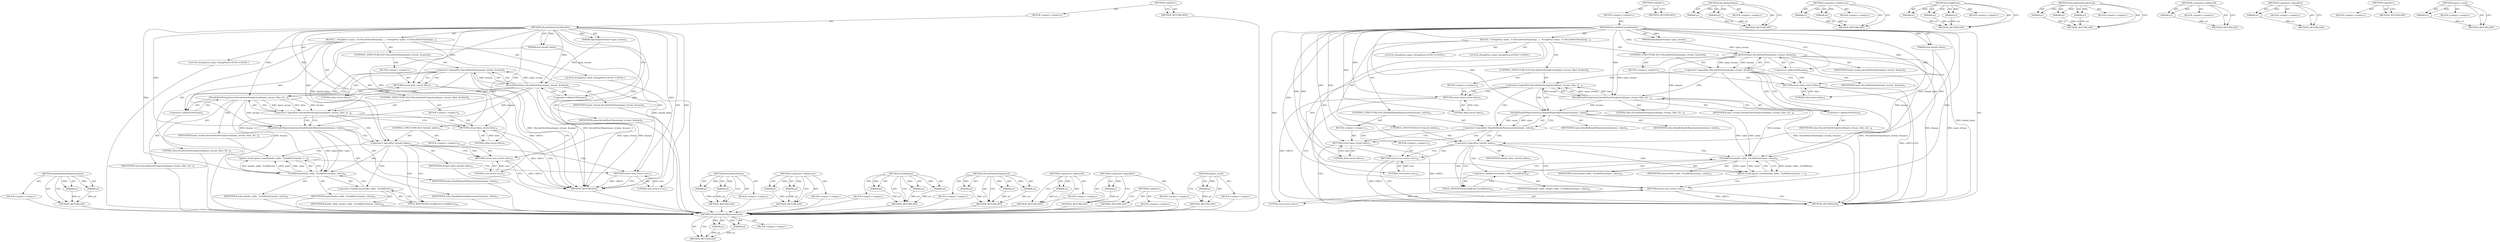 digraph "ignore_result" {
vulnerable_91 [label=<(METHOD,HandleHeaderRepresentation)>];
vulnerable_92 [label=<(PARAM,p1)>];
vulnerable_93 [label=<(PARAM,p2)>];
vulnerable_94 [label=<(BLOCK,&lt;empty&gt;,&lt;empty&gt;)>];
vulnerable_95 [label=<(METHOD_RETURN,ANY)>];
vulnerable_6 [label=<(METHOD,&lt;global&gt;)<SUB>1</SUB>>];
vulnerable_7 [label=<(BLOCK,&lt;empty&gt;,&lt;empty&gt;)<SUB>1</SUB>>];
vulnerable_8 [label=<(METHOD,DecodeNextLiteralHeader)<SUB>1</SUB>>];
vulnerable_9 [label=<(PARAM,HpackInputStream* input_stream)<SUB>1</SUB>>];
vulnerable_10 [label=<(PARAM,bool should_index)<SUB>2</SUB>>];
vulnerable_11 [label=<(BLOCK,{
  StringPiece name;
  if (!DecodeNextName(inp...,{
  StringPiece name;
  if (!DecodeNextName(inp...)<SUB>2</SUB>>];
vulnerable_12 [label="<(LOCAL,StringPiece name: StringPiece)<SUB>3</SUB>>"];
vulnerable_13 [label=<(CONTROL_STRUCTURE,IF,if (!DecodeNextName(input_stream, &amp;name)))<SUB>4</SUB>>];
vulnerable_14 [label=<(&lt;operator&gt;.logicalNot,!DecodeNextName(input_stream, &amp;name))<SUB>4</SUB>>];
vulnerable_15 [label=<(DecodeNextName,DecodeNextName(input_stream, &amp;name))<SUB>4</SUB>>];
vulnerable_16 [label=<(IDENTIFIER,input_stream,DecodeNextName(input_stream, &amp;name))<SUB>4</SUB>>];
vulnerable_17 [label=<(&lt;operator&gt;.addressOf,&amp;name)<SUB>4</SUB>>];
vulnerable_18 [label=<(IDENTIFIER,name,DecodeNextName(input_stream, &amp;name))<SUB>4</SUB>>];
vulnerable_19 [label=<(BLOCK,&lt;empty&gt;,&lt;empty&gt;)<SUB>5</SUB>>];
vulnerable_20 [label=<(RETURN,return false;,return false;)<SUB>5</SUB>>];
vulnerable_21 [label=<(LITERAL,false,return false;)<SUB>5</SUB>>];
vulnerable_22 [label="<(LOCAL,StringPiece value: StringPiece)<SUB>7</SUB>>"];
vulnerable_23 [label=<(CONTROL_STRUCTURE,IF,if (!DecodeNextStringLiteral(input_stream, false, &amp;value)))<SUB>8</SUB>>];
vulnerable_24 [label=<(&lt;operator&gt;.logicalNot,!DecodeNextStringLiteral(input_stream, false, &amp;...)<SUB>8</SUB>>];
vulnerable_25 [label=<(DecodeNextStringLiteral,DecodeNextStringLiteral(input_stream, false, &amp;v...)<SUB>8</SUB>>];
vulnerable_26 [label=<(IDENTIFIER,input_stream,DecodeNextStringLiteral(input_stream, false, &amp;v...)<SUB>8</SUB>>];
vulnerable_27 [label=<(LITERAL,false,DecodeNextStringLiteral(input_stream, false, &amp;v...)<SUB>8</SUB>>];
vulnerable_28 [label=<(&lt;operator&gt;.addressOf,&amp;value)<SUB>8</SUB>>];
vulnerable_29 [label=<(IDENTIFIER,value,DecodeNextStringLiteral(input_stream, false, &amp;v...)<SUB>8</SUB>>];
vulnerable_30 [label=<(BLOCK,&lt;empty&gt;,&lt;empty&gt;)<SUB>9</SUB>>];
vulnerable_31 [label=<(RETURN,return false;,return false;)<SUB>9</SUB>>];
vulnerable_32 [label=<(LITERAL,false,return false;)<SUB>9</SUB>>];
vulnerable_33 [label=<(HandleHeaderRepresentation,HandleHeaderRepresentation(name, value))<SUB>11</SUB>>];
vulnerable_34 [label=<(IDENTIFIER,name,HandleHeaderRepresentation(name, value))<SUB>11</SUB>>];
vulnerable_35 [label=<(IDENTIFIER,value,HandleHeaderRepresentation(name, value))<SUB>11</SUB>>];
vulnerable_36 [label=<(CONTROL_STRUCTURE,IF,if (!should_index))<SUB>13</SUB>>];
vulnerable_37 [label=<(&lt;operator&gt;.logicalNot,!should_index)<SUB>13</SUB>>];
vulnerable_38 [label=<(IDENTIFIER,should_index,!should_index)<SUB>13</SUB>>];
vulnerable_39 [label=<(BLOCK,&lt;empty&gt;,&lt;empty&gt;)<SUB>14</SUB>>];
vulnerable_40 [label=<(RETURN,return true;,return true;)<SUB>14</SUB>>];
vulnerable_41 [label=<(LITERAL,true,return true;)<SUB>14</SUB>>];
vulnerable_42 [label=<(ignore_result,ignore_result(header_table_.TryAddEntry(name, v...)<SUB>16</SUB>>];
vulnerable_43 [label=<(TryAddEntry,header_table_.TryAddEntry(name, value))<SUB>16</SUB>>];
vulnerable_44 [label=<(&lt;operator&gt;.fieldAccess,header_table_.TryAddEntry)<SUB>16</SUB>>];
vulnerable_45 [label=<(IDENTIFIER,header_table_,header_table_.TryAddEntry(name, value))<SUB>16</SUB>>];
vulnerable_46 [label=<(FIELD_IDENTIFIER,TryAddEntry,TryAddEntry)<SUB>16</SUB>>];
vulnerable_47 [label=<(IDENTIFIER,name,header_table_.TryAddEntry(name, value))<SUB>16</SUB>>];
vulnerable_48 [label=<(IDENTIFIER,value,header_table_.TryAddEntry(name, value))<SUB>16</SUB>>];
vulnerable_49 [label=<(RETURN,return true;,return true;)<SUB>17</SUB>>];
vulnerable_50 [label=<(LITERAL,true,return true;)<SUB>17</SUB>>];
vulnerable_51 [label=<(METHOD_RETURN,bool)<SUB>1</SUB>>];
vulnerable_53 [label=<(METHOD_RETURN,ANY)<SUB>1</SUB>>];
vulnerable_76 [label=<(METHOD,DecodeNextName)>];
vulnerable_77 [label=<(PARAM,p1)>];
vulnerable_78 [label=<(PARAM,p2)>];
vulnerable_79 [label=<(BLOCK,&lt;empty&gt;,&lt;empty&gt;)>];
vulnerable_80 [label=<(METHOD_RETURN,ANY)>];
vulnerable_106 [label=<(METHOD,&lt;operator&gt;.fieldAccess)>];
vulnerable_107 [label=<(PARAM,p1)>];
vulnerable_108 [label=<(PARAM,p2)>];
vulnerable_109 [label=<(BLOCK,&lt;empty&gt;,&lt;empty&gt;)>];
vulnerable_110 [label=<(METHOD_RETURN,ANY)>];
vulnerable_100 [label=<(METHOD,TryAddEntry)>];
vulnerable_101 [label=<(PARAM,p1)>];
vulnerable_102 [label=<(PARAM,p2)>];
vulnerable_103 [label=<(PARAM,p3)>];
vulnerable_104 [label=<(BLOCK,&lt;empty&gt;,&lt;empty&gt;)>];
vulnerable_105 [label=<(METHOD_RETURN,ANY)>];
vulnerable_85 [label=<(METHOD,DecodeNextStringLiteral)>];
vulnerable_86 [label=<(PARAM,p1)>];
vulnerable_87 [label=<(PARAM,p2)>];
vulnerable_88 [label=<(PARAM,p3)>];
vulnerable_89 [label=<(BLOCK,&lt;empty&gt;,&lt;empty&gt;)>];
vulnerable_90 [label=<(METHOD_RETURN,ANY)>];
vulnerable_81 [label=<(METHOD,&lt;operator&gt;.addressOf)>];
vulnerable_82 [label=<(PARAM,p1)>];
vulnerable_83 [label=<(BLOCK,&lt;empty&gt;,&lt;empty&gt;)>];
vulnerable_84 [label=<(METHOD_RETURN,ANY)>];
vulnerable_72 [label=<(METHOD,&lt;operator&gt;.logicalNot)>];
vulnerable_73 [label=<(PARAM,p1)>];
vulnerable_74 [label=<(BLOCK,&lt;empty&gt;,&lt;empty&gt;)>];
vulnerable_75 [label=<(METHOD_RETURN,ANY)>];
vulnerable_66 [label=<(METHOD,&lt;global&gt;)<SUB>1</SUB>>];
vulnerable_67 [label=<(BLOCK,&lt;empty&gt;,&lt;empty&gt;)>];
vulnerable_68 [label=<(METHOD_RETURN,ANY)>];
vulnerable_96 [label=<(METHOD,ignore_result)>];
vulnerable_97 [label=<(PARAM,p1)>];
vulnerable_98 [label=<(BLOCK,&lt;empty&gt;,&lt;empty&gt;)>];
vulnerable_99 [label=<(METHOD_RETURN,ANY)>];
fixed_96 [label=<(METHOD,HandleHeaderRepresentation)>];
fixed_97 [label=<(PARAM,p1)>];
fixed_98 [label=<(PARAM,p2)>];
fixed_99 [label=<(BLOCK,&lt;empty&gt;,&lt;empty&gt;)>];
fixed_100 [label=<(METHOD_RETURN,ANY)>];
fixed_6 [label=<(METHOD,&lt;global&gt;)<SUB>1</SUB>>];
fixed_7 [label=<(BLOCK,&lt;empty&gt;,&lt;empty&gt;)<SUB>1</SUB>>];
fixed_8 [label=<(METHOD,DecodeNextLiteralHeader)<SUB>1</SUB>>];
fixed_9 [label=<(PARAM,HpackInputStream* input_stream)<SUB>1</SUB>>];
fixed_10 [label=<(PARAM,bool should_index)<SUB>2</SUB>>];
fixed_11 [label=<(BLOCK,{
  StringPiece name;
  if (!DecodeNextName(inp...,{
  StringPiece name;
  if (!DecodeNextName(inp...)<SUB>2</SUB>>];
fixed_12 [label="<(LOCAL,StringPiece name: StringPiece)<SUB>3</SUB>>"];
fixed_13 [label=<(CONTROL_STRUCTURE,IF,if (!DecodeNextName(input_stream, &amp;name)))<SUB>4</SUB>>];
fixed_14 [label=<(&lt;operator&gt;.logicalNot,!DecodeNextName(input_stream, &amp;name))<SUB>4</SUB>>];
fixed_15 [label=<(DecodeNextName,DecodeNextName(input_stream, &amp;name))<SUB>4</SUB>>];
fixed_16 [label=<(IDENTIFIER,input_stream,DecodeNextName(input_stream, &amp;name))<SUB>4</SUB>>];
fixed_17 [label=<(&lt;operator&gt;.addressOf,&amp;name)<SUB>4</SUB>>];
fixed_18 [label=<(IDENTIFIER,name,DecodeNextName(input_stream, &amp;name))<SUB>4</SUB>>];
fixed_19 [label=<(BLOCK,&lt;empty&gt;,&lt;empty&gt;)<SUB>5</SUB>>];
fixed_20 [label=<(RETURN,return false;,return false;)<SUB>5</SUB>>];
fixed_21 [label=<(LITERAL,false,return false;)<SUB>5</SUB>>];
fixed_22 [label="<(LOCAL,StringPiece value: StringPiece)<SUB>7</SUB>>"];
fixed_23 [label=<(CONTROL_STRUCTURE,IF,if (!DecodeNextStringLiteral(input_stream, false, &amp;value)))<SUB>8</SUB>>];
fixed_24 [label=<(&lt;operator&gt;.logicalNot,!DecodeNextStringLiteral(input_stream, false, &amp;...)<SUB>8</SUB>>];
fixed_25 [label=<(DecodeNextStringLiteral,DecodeNextStringLiteral(input_stream, false, &amp;v...)<SUB>8</SUB>>];
fixed_26 [label=<(IDENTIFIER,input_stream,DecodeNextStringLiteral(input_stream, false, &amp;v...)<SUB>8</SUB>>];
fixed_27 [label=<(LITERAL,false,DecodeNextStringLiteral(input_stream, false, &amp;v...)<SUB>8</SUB>>];
fixed_28 [label=<(&lt;operator&gt;.addressOf,&amp;value)<SUB>8</SUB>>];
fixed_29 [label=<(IDENTIFIER,value,DecodeNextStringLiteral(input_stream, false, &amp;v...)<SUB>8</SUB>>];
fixed_30 [label=<(BLOCK,&lt;empty&gt;,&lt;empty&gt;)<SUB>9</SUB>>];
fixed_31 [label=<(RETURN,return false;,return false;)<SUB>9</SUB>>];
fixed_32 [label=<(LITERAL,false,return false;)<SUB>9</SUB>>];
fixed_33 [label=<(CONTROL_STRUCTURE,IF,if (!HandleHeaderRepresentation(name, value)))<SUB>11</SUB>>];
fixed_34 [label=<(&lt;operator&gt;.logicalNot,!HandleHeaderRepresentation(name, value))<SUB>11</SUB>>];
fixed_35 [label=<(HandleHeaderRepresentation,HandleHeaderRepresentation(name, value))<SUB>11</SUB>>];
fixed_36 [label=<(IDENTIFIER,name,HandleHeaderRepresentation(name, value))<SUB>11</SUB>>];
fixed_37 [label=<(IDENTIFIER,value,HandleHeaderRepresentation(name, value))<SUB>11</SUB>>];
fixed_38 [label=<(BLOCK,&lt;empty&gt;,&lt;empty&gt;)<SUB>11</SUB>>];
fixed_39 [label=<(RETURN,return false;,return false;)<SUB>11</SUB>>];
fixed_40 [label=<(LITERAL,false,return false;)<SUB>11</SUB>>];
fixed_41 [label=<(CONTROL_STRUCTURE,IF,if (!should_index))<SUB>13</SUB>>];
fixed_42 [label=<(&lt;operator&gt;.logicalNot,!should_index)<SUB>13</SUB>>];
fixed_43 [label=<(IDENTIFIER,should_index,!should_index)<SUB>13</SUB>>];
fixed_44 [label=<(BLOCK,&lt;empty&gt;,&lt;empty&gt;)<SUB>14</SUB>>];
fixed_45 [label=<(RETURN,return true;,return true;)<SUB>14</SUB>>];
fixed_46 [label=<(LITERAL,true,return true;)<SUB>14</SUB>>];
fixed_47 [label=<(ignore_result,ignore_result(header_table_.TryAddEntry(name, v...)<SUB>16</SUB>>];
fixed_48 [label=<(TryAddEntry,header_table_.TryAddEntry(name, value))<SUB>16</SUB>>];
fixed_49 [label=<(&lt;operator&gt;.fieldAccess,header_table_.TryAddEntry)<SUB>16</SUB>>];
fixed_50 [label=<(IDENTIFIER,header_table_,header_table_.TryAddEntry(name, value))<SUB>16</SUB>>];
fixed_51 [label=<(FIELD_IDENTIFIER,TryAddEntry,TryAddEntry)<SUB>16</SUB>>];
fixed_52 [label=<(IDENTIFIER,name,header_table_.TryAddEntry(name, value))<SUB>16</SUB>>];
fixed_53 [label=<(IDENTIFIER,value,header_table_.TryAddEntry(name, value))<SUB>16</SUB>>];
fixed_54 [label=<(RETURN,return true;,return true;)<SUB>17</SUB>>];
fixed_55 [label=<(LITERAL,true,return true;)<SUB>17</SUB>>];
fixed_56 [label=<(METHOD_RETURN,bool)<SUB>1</SUB>>];
fixed_58 [label=<(METHOD_RETURN,ANY)<SUB>1</SUB>>];
fixed_81 [label=<(METHOD,DecodeNextName)>];
fixed_82 [label=<(PARAM,p1)>];
fixed_83 [label=<(PARAM,p2)>];
fixed_84 [label=<(BLOCK,&lt;empty&gt;,&lt;empty&gt;)>];
fixed_85 [label=<(METHOD_RETURN,ANY)>];
fixed_111 [label=<(METHOD,&lt;operator&gt;.fieldAccess)>];
fixed_112 [label=<(PARAM,p1)>];
fixed_113 [label=<(PARAM,p2)>];
fixed_114 [label=<(BLOCK,&lt;empty&gt;,&lt;empty&gt;)>];
fixed_115 [label=<(METHOD_RETURN,ANY)>];
fixed_105 [label=<(METHOD,TryAddEntry)>];
fixed_106 [label=<(PARAM,p1)>];
fixed_107 [label=<(PARAM,p2)>];
fixed_108 [label=<(PARAM,p3)>];
fixed_109 [label=<(BLOCK,&lt;empty&gt;,&lt;empty&gt;)>];
fixed_110 [label=<(METHOD_RETURN,ANY)>];
fixed_90 [label=<(METHOD,DecodeNextStringLiteral)>];
fixed_91 [label=<(PARAM,p1)>];
fixed_92 [label=<(PARAM,p2)>];
fixed_93 [label=<(PARAM,p3)>];
fixed_94 [label=<(BLOCK,&lt;empty&gt;,&lt;empty&gt;)>];
fixed_95 [label=<(METHOD_RETURN,ANY)>];
fixed_86 [label=<(METHOD,&lt;operator&gt;.addressOf)>];
fixed_87 [label=<(PARAM,p1)>];
fixed_88 [label=<(BLOCK,&lt;empty&gt;,&lt;empty&gt;)>];
fixed_89 [label=<(METHOD_RETURN,ANY)>];
fixed_77 [label=<(METHOD,&lt;operator&gt;.logicalNot)>];
fixed_78 [label=<(PARAM,p1)>];
fixed_79 [label=<(BLOCK,&lt;empty&gt;,&lt;empty&gt;)>];
fixed_80 [label=<(METHOD_RETURN,ANY)>];
fixed_71 [label=<(METHOD,&lt;global&gt;)<SUB>1</SUB>>];
fixed_72 [label=<(BLOCK,&lt;empty&gt;,&lt;empty&gt;)>];
fixed_73 [label=<(METHOD_RETURN,ANY)>];
fixed_101 [label=<(METHOD,ignore_result)>];
fixed_102 [label=<(PARAM,p1)>];
fixed_103 [label=<(BLOCK,&lt;empty&gt;,&lt;empty&gt;)>];
fixed_104 [label=<(METHOD_RETURN,ANY)>];
vulnerable_91 -> vulnerable_92  [key=0, label="AST: "];
vulnerable_91 -> vulnerable_92  [key=1, label="DDG: "];
vulnerable_91 -> vulnerable_94  [key=0, label="AST: "];
vulnerable_91 -> vulnerable_93  [key=0, label="AST: "];
vulnerable_91 -> vulnerable_93  [key=1, label="DDG: "];
vulnerable_91 -> vulnerable_95  [key=0, label="AST: "];
vulnerable_91 -> vulnerable_95  [key=1, label="CFG: "];
vulnerable_92 -> vulnerable_95  [key=0, label="DDG: p1"];
vulnerable_93 -> vulnerable_95  [key=0, label="DDG: p2"];
vulnerable_94 -> fixed_96  [key=0];
vulnerable_95 -> fixed_96  [key=0];
vulnerable_6 -> vulnerable_7  [key=0, label="AST: "];
vulnerable_6 -> vulnerable_53  [key=0, label="AST: "];
vulnerable_6 -> vulnerable_53  [key=1, label="CFG: "];
vulnerable_7 -> vulnerable_8  [key=0, label="AST: "];
vulnerable_8 -> vulnerable_9  [key=0, label="AST: "];
vulnerable_8 -> vulnerable_9  [key=1, label="DDG: "];
vulnerable_8 -> vulnerable_10  [key=0, label="AST: "];
vulnerable_8 -> vulnerable_10  [key=1, label="DDG: "];
vulnerable_8 -> vulnerable_11  [key=0, label="AST: "];
vulnerable_8 -> vulnerable_51  [key=0, label="AST: "];
vulnerable_8 -> vulnerable_17  [key=0, label="CFG: "];
vulnerable_8 -> vulnerable_49  [key=0, label="DDG: "];
vulnerable_8 -> vulnerable_33  [key=0, label="DDG: "];
vulnerable_8 -> vulnerable_50  [key=0, label="DDG: "];
vulnerable_8 -> vulnerable_20  [key=0, label="DDG: "];
vulnerable_8 -> vulnerable_31  [key=0, label="DDG: "];
vulnerable_8 -> vulnerable_37  [key=0, label="DDG: "];
vulnerable_8 -> vulnerable_40  [key=0, label="DDG: "];
vulnerable_8 -> vulnerable_43  [key=0, label="DDG: "];
vulnerable_8 -> vulnerable_15  [key=0, label="DDG: "];
vulnerable_8 -> vulnerable_21  [key=0, label="DDG: "];
vulnerable_8 -> vulnerable_25  [key=0, label="DDG: "];
vulnerable_8 -> vulnerable_32  [key=0, label="DDG: "];
vulnerable_8 -> vulnerable_41  [key=0, label="DDG: "];
vulnerable_9 -> vulnerable_15  [key=0, label="DDG: input_stream"];
vulnerable_10 -> vulnerable_51  [key=0, label="DDG: should_index"];
vulnerable_10 -> vulnerable_37  [key=0, label="DDG: should_index"];
vulnerable_11 -> vulnerable_12  [key=0, label="AST: "];
vulnerable_11 -> vulnerable_13  [key=0, label="AST: "];
vulnerable_11 -> vulnerable_22  [key=0, label="AST: "];
vulnerable_11 -> vulnerable_23  [key=0, label="AST: "];
vulnerable_11 -> vulnerable_33  [key=0, label="AST: "];
vulnerable_11 -> vulnerable_36  [key=0, label="AST: "];
vulnerable_11 -> vulnerable_42  [key=0, label="AST: "];
vulnerable_11 -> vulnerable_49  [key=0, label="AST: "];
vulnerable_12 -> fixed_96  [key=0];
vulnerable_13 -> vulnerable_14  [key=0, label="AST: "];
vulnerable_13 -> vulnerable_19  [key=0, label="AST: "];
vulnerable_14 -> vulnerable_15  [key=0, label="AST: "];
vulnerable_14 -> vulnerable_20  [key=0, label="CFG: "];
vulnerable_14 -> vulnerable_20  [key=1, label="CDG: "];
vulnerable_14 -> vulnerable_28  [key=0, label="CFG: "];
vulnerable_14 -> vulnerable_28  [key=1, label="CDG: "];
vulnerable_14 -> vulnerable_51  [key=0, label="DDG: DecodeNextName(input_stream, &amp;name)"];
vulnerable_14 -> vulnerable_51  [key=1, label="DDG: !DecodeNextName(input_stream, &amp;name)"];
vulnerable_14 -> vulnerable_24  [key=0, label="CDG: "];
vulnerable_14 -> vulnerable_25  [key=0, label="CDG: "];
vulnerable_15 -> vulnerable_16  [key=0, label="AST: "];
vulnerable_15 -> vulnerable_17  [key=0, label="AST: "];
vulnerable_15 -> vulnerable_14  [key=0, label="CFG: "];
vulnerable_15 -> vulnerable_14  [key=1, label="DDG: input_stream"];
vulnerable_15 -> vulnerable_14  [key=2, label="DDG: &amp;name"];
vulnerable_15 -> vulnerable_51  [key=0, label="DDG: input_stream"];
vulnerable_15 -> vulnerable_51  [key=1, label="DDG: &amp;name"];
vulnerable_15 -> vulnerable_33  [key=0, label="DDG: &amp;name"];
vulnerable_15 -> vulnerable_43  [key=0, label="DDG: &amp;name"];
vulnerable_15 -> vulnerable_25  [key=0, label="DDG: input_stream"];
vulnerable_16 -> fixed_96  [key=0];
vulnerable_17 -> vulnerable_18  [key=0, label="AST: "];
vulnerable_17 -> vulnerable_15  [key=0, label="CFG: "];
vulnerable_18 -> fixed_96  [key=0];
vulnerable_19 -> vulnerable_20  [key=0, label="AST: "];
vulnerable_20 -> vulnerable_21  [key=0, label="AST: "];
vulnerable_20 -> vulnerable_51  [key=0, label="CFG: "];
vulnerable_20 -> vulnerable_51  [key=1, label="DDG: &lt;RET&gt;"];
vulnerable_21 -> vulnerable_20  [key=0, label="DDG: false"];
vulnerable_22 -> fixed_96  [key=0];
vulnerable_23 -> vulnerable_24  [key=0, label="AST: "];
vulnerable_23 -> vulnerable_30  [key=0, label="AST: "];
vulnerable_24 -> vulnerable_25  [key=0, label="AST: "];
vulnerable_24 -> vulnerable_31  [key=0, label="CFG: "];
vulnerable_24 -> vulnerable_31  [key=1, label="CDG: "];
vulnerable_24 -> vulnerable_33  [key=0, label="CFG: "];
vulnerable_24 -> vulnerable_33  [key=1, label="CDG: "];
vulnerable_24 -> vulnerable_37  [key=0, label="CDG: "];
vulnerable_25 -> vulnerable_26  [key=0, label="AST: "];
vulnerable_25 -> vulnerable_27  [key=0, label="AST: "];
vulnerable_25 -> vulnerable_28  [key=0, label="AST: "];
vulnerable_25 -> vulnerable_24  [key=0, label="CFG: "];
vulnerable_25 -> vulnerable_24  [key=1, label="DDG: input_stream"];
vulnerable_25 -> vulnerable_24  [key=2, label="DDG: false"];
vulnerable_25 -> vulnerable_24  [key=3, label="DDG: &amp;value"];
vulnerable_25 -> vulnerable_33  [key=0, label="DDG: &amp;value"];
vulnerable_25 -> vulnerable_43  [key=0, label="DDG: &amp;value"];
vulnerable_26 -> fixed_96  [key=0];
vulnerable_27 -> fixed_96  [key=0];
vulnerable_28 -> vulnerable_29  [key=0, label="AST: "];
vulnerable_28 -> vulnerable_25  [key=0, label="CFG: "];
vulnerable_29 -> fixed_96  [key=0];
vulnerable_30 -> vulnerable_31  [key=0, label="AST: "];
vulnerable_31 -> vulnerable_32  [key=0, label="AST: "];
vulnerable_31 -> vulnerable_51  [key=0, label="CFG: "];
vulnerable_31 -> vulnerable_51  [key=1, label="DDG: &lt;RET&gt;"];
vulnerable_32 -> vulnerable_31  [key=0, label="DDG: false"];
vulnerable_33 -> vulnerable_34  [key=0, label="AST: "];
vulnerable_33 -> vulnerable_35  [key=0, label="AST: "];
vulnerable_33 -> vulnerable_37  [key=0, label="CFG: "];
vulnerable_33 -> vulnerable_43  [key=0, label="DDG: name"];
vulnerable_33 -> vulnerable_43  [key=1, label="DDG: value"];
vulnerable_34 -> fixed_96  [key=0];
vulnerable_35 -> fixed_96  [key=0];
vulnerable_36 -> vulnerable_37  [key=0, label="AST: "];
vulnerable_36 -> vulnerable_39  [key=0, label="AST: "];
vulnerable_37 -> vulnerable_38  [key=0, label="AST: "];
vulnerable_37 -> vulnerable_40  [key=0, label="CFG: "];
vulnerable_37 -> vulnerable_40  [key=1, label="CDG: "];
vulnerable_37 -> vulnerable_46  [key=0, label="CFG: "];
vulnerable_37 -> vulnerable_46  [key=1, label="CDG: "];
vulnerable_37 -> vulnerable_49  [key=0, label="CDG: "];
vulnerable_37 -> vulnerable_42  [key=0, label="CDG: "];
vulnerable_37 -> vulnerable_44  [key=0, label="CDG: "];
vulnerable_37 -> vulnerable_43  [key=0, label="CDG: "];
vulnerable_38 -> fixed_96  [key=0];
vulnerable_39 -> vulnerable_40  [key=0, label="AST: "];
vulnerable_40 -> vulnerable_41  [key=0, label="AST: "];
vulnerable_40 -> vulnerable_51  [key=0, label="CFG: "];
vulnerable_40 -> vulnerable_51  [key=1, label="DDG: &lt;RET&gt;"];
vulnerable_41 -> vulnerable_40  [key=0, label="DDG: true"];
vulnerable_42 -> vulnerable_43  [key=0, label="AST: "];
vulnerable_42 -> vulnerable_49  [key=0, label="CFG: "];
vulnerable_43 -> vulnerable_44  [key=0, label="AST: "];
vulnerable_43 -> vulnerable_47  [key=0, label="AST: "];
vulnerable_43 -> vulnerable_48  [key=0, label="AST: "];
vulnerable_43 -> vulnerable_42  [key=0, label="CFG: "];
vulnerable_43 -> vulnerable_42  [key=1, label="DDG: header_table_.TryAddEntry"];
vulnerable_43 -> vulnerable_42  [key=2, label="DDG: name"];
vulnerable_43 -> vulnerable_42  [key=3, label="DDG: value"];
vulnerable_44 -> vulnerable_45  [key=0, label="AST: "];
vulnerable_44 -> vulnerable_46  [key=0, label="AST: "];
vulnerable_44 -> vulnerable_43  [key=0, label="CFG: "];
vulnerable_45 -> fixed_96  [key=0];
vulnerable_46 -> vulnerable_44  [key=0, label="CFG: "];
vulnerable_47 -> fixed_96  [key=0];
vulnerable_48 -> fixed_96  [key=0];
vulnerable_49 -> vulnerable_50  [key=0, label="AST: "];
vulnerable_49 -> vulnerable_51  [key=0, label="CFG: "];
vulnerable_49 -> vulnerable_51  [key=1, label="DDG: &lt;RET&gt;"];
vulnerable_50 -> vulnerable_49  [key=0, label="DDG: true"];
vulnerable_51 -> fixed_96  [key=0];
vulnerable_53 -> fixed_96  [key=0];
vulnerable_76 -> vulnerable_77  [key=0, label="AST: "];
vulnerable_76 -> vulnerable_77  [key=1, label="DDG: "];
vulnerable_76 -> vulnerable_79  [key=0, label="AST: "];
vulnerable_76 -> vulnerable_78  [key=0, label="AST: "];
vulnerable_76 -> vulnerable_78  [key=1, label="DDG: "];
vulnerable_76 -> vulnerable_80  [key=0, label="AST: "];
vulnerable_76 -> vulnerable_80  [key=1, label="CFG: "];
vulnerable_77 -> vulnerable_80  [key=0, label="DDG: p1"];
vulnerable_78 -> vulnerable_80  [key=0, label="DDG: p2"];
vulnerable_79 -> fixed_96  [key=0];
vulnerable_80 -> fixed_96  [key=0];
vulnerable_106 -> vulnerable_107  [key=0, label="AST: "];
vulnerable_106 -> vulnerable_107  [key=1, label="DDG: "];
vulnerable_106 -> vulnerable_109  [key=0, label="AST: "];
vulnerable_106 -> vulnerable_108  [key=0, label="AST: "];
vulnerable_106 -> vulnerable_108  [key=1, label="DDG: "];
vulnerable_106 -> vulnerable_110  [key=0, label="AST: "];
vulnerable_106 -> vulnerable_110  [key=1, label="CFG: "];
vulnerable_107 -> vulnerable_110  [key=0, label="DDG: p1"];
vulnerable_108 -> vulnerable_110  [key=0, label="DDG: p2"];
vulnerable_109 -> fixed_96  [key=0];
vulnerable_110 -> fixed_96  [key=0];
vulnerable_100 -> vulnerable_101  [key=0, label="AST: "];
vulnerable_100 -> vulnerable_101  [key=1, label="DDG: "];
vulnerable_100 -> vulnerable_104  [key=0, label="AST: "];
vulnerable_100 -> vulnerable_102  [key=0, label="AST: "];
vulnerable_100 -> vulnerable_102  [key=1, label="DDG: "];
vulnerable_100 -> vulnerable_105  [key=0, label="AST: "];
vulnerable_100 -> vulnerable_105  [key=1, label="CFG: "];
vulnerable_100 -> vulnerable_103  [key=0, label="AST: "];
vulnerable_100 -> vulnerable_103  [key=1, label="DDG: "];
vulnerable_101 -> vulnerable_105  [key=0, label="DDG: p1"];
vulnerable_102 -> vulnerable_105  [key=0, label="DDG: p2"];
vulnerable_103 -> vulnerable_105  [key=0, label="DDG: p3"];
vulnerable_104 -> fixed_96  [key=0];
vulnerable_105 -> fixed_96  [key=0];
vulnerable_85 -> vulnerable_86  [key=0, label="AST: "];
vulnerable_85 -> vulnerable_86  [key=1, label="DDG: "];
vulnerable_85 -> vulnerable_89  [key=0, label="AST: "];
vulnerable_85 -> vulnerable_87  [key=0, label="AST: "];
vulnerable_85 -> vulnerable_87  [key=1, label="DDG: "];
vulnerable_85 -> vulnerable_90  [key=0, label="AST: "];
vulnerable_85 -> vulnerable_90  [key=1, label="CFG: "];
vulnerable_85 -> vulnerable_88  [key=0, label="AST: "];
vulnerable_85 -> vulnerable_88  [key=1, label="DDG: "];
vulnerable_86 -> vulnerable_90  [key=0, label="DDG: p1"];
vulnerable_87 -> vulnerable_90  [key=0, label="DDG: p2"];
vulnerable_88 -> vulnerable_90  [key=0, label="DDG: p3"];
vulnerable_89 -> fixed_96  [key=0];
vulnerable_90 -> fixed_96  [key=0];
vulnerable_81 -> vulnerable_82  [key=0, label="AST: "];
vulnerable_81 -> vulnerable_82  [key=1, label="DDG: "];
vulnerable_81 -> vulnerable_83  [key=0, label="AST: "];
vulnerable_81 -> vulnerable_84  [key=0, label="AST: "];
vulnerable_81 -> vulnerable_84  [key=1, label="CFG: "];
vulnerable_82 -> vulnerable_84  [key=0, label="DDG: p1"];
vulnerable_83 -> fixed_96  [key=0];
vulnerable_84 -> fixed_96  [key=0];
vulnerable_72 -> vulnerable_73  [key=0, label="AST: "];
vulnerable_72 -> vulnerable_73  [key=1, label="DDG: "];
vulnerable_72 -> vulnerable_74  [key=0, label="AST: "];
vulnerable_72 -> vulnerable_75  [key=0, label="AST: "];
vulnerable_72 -> vulnerable_75  [key=1, label="CFG: "];
vulnerable_73 -> vulnerable_75  [key=0, label="DDG: p1"];
vulnerable_74 -> fixed_96  [key=0];
vulnerable_75 -> fixed_96  [key=0];
vulnerable_66 -> vulnerable_67  [key=0, label="AST: "];
vulnerable_66 -> vulnerable_68  [key=0, label="AST: "];
vulnerable_66 -> vulnerable_68  [key=1, label="CFG: "];
vulnerable_67 -> fixed_96  [key=0];
vulnerable_68 -> fixed_96  [key=0];
vulnerable_96 -> vulnerable_97  [key=0, label="AST: "];
vulnerable_96 -> vulnerable_97  [key=1, label="DDG: "];
vulnerable_96 -> vulnerable_98  [key=0, label="AST: "];
vulnerable_96 -> vulnerable_99  [key=0, label="AST: "];
vulnerable_96 -> vulnerable_99  [key=1, label="CFG: "];
vulnerable_97 -> vulnerable_99  [key=0, label="DDG: p1"];
vulnerable_98 -> fixed_96  [key=0];
vulnerable_99 -> fixed_96  [key=0];
fixed_96 -> fixed_97  [key=0, label="AST: "];
fixed_96 -> fixed_97  [key=1, label="DDG: "];
fixed_96 -> fixed_99  [key=0, label="AST: "];
fixed_96 -> fixed_98  [key=0, label="AST: "];
fixed_96 -> fixed_98  [key=1, label="DDG: "];
fixed_96 -> fixed_100  [key=0, label="AST: "];
fixed_96 -> fixed_100  [key=1, label="CFG: "];
fixed_97 -> fixed_100  [key=0, label="DDG: p1"];
fixed_98 -> fixed_100  [key=0, label="DDG: p2"];
fixed_6 -> fixed_7  [key=0, label="AST: "];
fixed_6 -> fixed_58  [key=0, label="AST: "];
fixed_6 -> fixed_58  [key=1, label="CFG: "];
fixed_7 -> fixed_8  [key=0, label="AST: "];
fixed_8 -> fixed_9  [key=0, label="AST: "];
fixed_8 -> fixed_9  [key=1, label="DDG: "];
fixed_8 -> fixed_10  [key=0, label="AST: "];
fixed_8 -> fixed_10  [key=1, label="DDG: "];
fixed_8 -> fixed_11  [key=0, label="AST: "];
fixed_8 -> fixed_56  [key=0, label="AST: "];
fixed_8 -> fixed_17  [key=0, label="CFG: "];
fixed_8 -> fixed_54  [key=0, label="DDG: "];
fixed_8 -> fixed_55  [key=0, label="DDG: "];
fixed_8 -> fixed_20  [key=0, label="DDG: "];
fixed_8 -> fixed_31  [key=0, label="DDG: "];
fixed_8 -> fixed_39  [key=0, label="DDG: "];
fixed_8 -> fixed_42  [key=0, label="DDG: "];
fixed_8 -> fixed_45  [key=0, label="DDG: "];
fixed_8 -> fixed_48  [key=0, label="DDG: "];
fixed_8 -> fixed_15  [key=0, label="DDG: "];
fixed_8 -> fixed_21  [key=0, label="DDG: "];
fixed_8 -> fixed_25  [key=0, label="DDG: "];
fixed_8 -> fixed_32  [key=0, label="DDG: "];
fixed_8 -> fixed_35  [key=0, label="DDG: "];
fixed_8 -> fixed_40  [key=0, label="DDG: "];
fixed_8 -> fixed_46  [key=0, label="DDG: "];
fixed_9 -> fixed_15  [key=0, label="DDG: input_stream"];
fixed_10 -> fixed_56  [key=0, label="DDG: should_index"];
fixed_10 -> fixed_42  [key=0, label="DDG: should_index"];
fixed_11 -> fixed_12  [key=0, label="AST: "];
fixed_11 -> fixed_13  [key=0, label="AST: "];
fixed_11 -> fixed_22  [key=0, label="AST: "];
fixed_11 -> fixed_23  [key=0, label="AST: "];
fixed_11 -> fixed_33  [key=0, label="AST: "];
fixed_11 -> fixed_41  [key=0, label="AST: "];
fixed_11 -> fixed_47  [key=0, label="AST: "];
fixed_11 -> fixed_54  [key=0, label="AST: "];
fixed_13 -> fixed_14  [key=0, label="AST: "];
fixed_13 -> fixed_19  [key=0, label="AST: "];
fixed_14 -> fixed_15  [key=0, label="AST: "];
fixed_14 -> fixed_20  [key=0, label="CFG: "];
fixed_14 -> fixed_20  [key=1, label="CDG: "];
fixed_14 -> fixed_28  [key=0, label="CFG: "];
fixed_14 -> fixed_28  [key=1, label="CDG: "];
fixed_14 -> fixed_56  [key=0, label="DDG: DecodeNextName(input_stream, &amp;name)"];
fixed_14 -> fixed_56  [key=1, label="DDG: !DecodeNextName(input_stream, &amp;name)"];
fixed_14 -> fixed_24  [key=0, label="CDG: "];
fixed_14 -> fixed_25  [key=0, label="CDG: "];
fixed_15 -> fixed_16  [key=0, label="AST: "];
fixed_15 -> fixed_17  [key=0, label="AST: "];
fixed_15 -> fixed_14  [key=0, label="CFG: "];
fixed_15 -> fixed_14  [key=1, label="DDG: input_stream"];
fixed_15 -> fixed_14  [key=2, label="DDG: &amp;name"];
fixed_15 -> fixed_56  [key=0, label="DDG: input_stream"];
fixed_15 -> fixed_56  [key=1, label="DDG: &amp;name"];
fixed_15 -> fixed_48  [key=0, label="DDG: &amp;name"];
fixed_15 -> fixed_25  [key=0, label="DDG: input_stream"];
fixed_15 -> fixed_35  [key=0, label="DDG: &amp;name"];
fixed_17 -> fixed_18  [key=0, label="AST: "];
fixed_17 -> fixed_15  [key=0, label="CFG: "];
fixed_19 -> fixed_20  [key=0, label="AST: "];
fixed_20 -> fixed_21  [key=0, label="AST: "];
fixed_20 -> fixed_56  [key=0, label="CFG: "];
fixed_20 -> fixed_56  [key=1, label="DDG: &lt;RET&gt;"];
fixed_21 -> fixed_20  [key=0, label="DDG: false"];
fixed_23 -> fixed_24  [key=0, label="AST: "];
fixed_23 -> fixed_30  [key=0, label="AST: "];
fixed_24 -> fixed_25  [key=0, label="AST: "];
fixed_24 -> fixed_31  [key=0, label="CFG: "];
fixed_24 -> fixed_31  [key=1, label="CDG: "];
fixed_24 -> fixed_35  [key=0, label="CFG: "];
fixed_24 -> fixed_35  [key=1, label="CDG: "];
fixed_24 -> fixed_34  [key=0, label="CDG: "];
fixed_25 -> fixed_26  [key=0, label="AST: "];
fixed_25 -> fixed_27  [key=0, label="AST: "];
fixed_25 -> fixed_28  [key=0, label="AST: "];
fixed_25 -> fixed_24  [key=0, label="CFG: "];
fixed_25 -> fixed_24  [key=1, label="DDG: input_stream"];
fixed_25 -> fixed_24  [key=2, label="DDG: false"];
fixed_25 -> fixed_24  [key=3, label="DDG: &amp;value"];
fixed_25 -> fixed_48  [key=0, label="DDG: &amp;value"];
fixed_25 -> fixed_35  [key=0, label="DDG: &amp;value"];
fixed_28 -> fixed_29  [key=0, label="AST: "];
fixed_28 -> fixed_25  [key=0, label="CFG: "];
fixed_30 -> fixed_31  [key=0, label="AST: "];
fixed_31 -> fixed_32  [key=0, label="AST: "];
fixed_31 -> fixed_56  [key=0, label="CFG: "];
fixed_31 -> fixed_56  [key=1, label="DDG: &lt;RET&gt;"];
fixed_32 -> fixed_31  [key=0, label="DDG: false"];
fixed_33 -> fixed_34  [key=0, label="AST: "];
fixed_33 -> fixed_38  [key=0, label="AST: "];
fixed_34 -> fixed_35  [key=0, label="AST: "];
fixed_34 -> fixed_39  [key=0, label="CFG: "];
fixed_34 -> fixed_39  [key=1, label="CDG: "];
fixed_34 -> fixed_42  [key=0, label="CFG: "];
fixed_34 -> fixed_42  [key=1, label="CDG: "];
fixed_35 -> fixed_36  [key=0, label="AST: "];
fixed_35 -> fixed_37  [key=0, label="AST: "];
fixed_35 -> fixed_34  [key=0, label="CFG: "];
fixed_35 -> fixed_34  [key=1, label="DDG: name"];
fixed_35 -> fixed_34  [key=2, label="DDG: value"];
fixed_35 -> fixed_48  [key=0, label="DDG: name"];
fixed_35 -> fixed_48  [key=1, label="DDG: value"];
fixed_38 -> fixed_39  [key=0, label="AST: "];
fixed_39 -> fixed_40  [key=0, label="AST: "];
fixed_39 -> fixed_56  [key=0, label="CFG: "];
fixed_39 -> fixed_56  [key=1, label="DDG: &lt;RET&gt;"];
fixed_40 -> fixed_39  [key=0, label="DDG: false"];
fixed_41 -> fixed_42  [key=0, label="AST: "];
fixed_41 -> fixed_44  [key=0, label="AST: "];
fixed_42 -> fixed_43  [key=0, label="AST: "];
fixed_42 -> fixed_45  [key=0, label="CFG: "];
fixed_42 -> fixed_45  [key=1, label="CDG: "];
fixed_42 -> fixed_51  [key=0, label="CFG: "];
fixed_42 -> fixed_51  [key=1, label="CDG: "];
fixed_42 -> fixed_47  [key=0, label="CDG: "];
fixed_42 -> fixed_48  [key=0, label="CDG: "];
fixed_42 -> fixed_49  [key=0, label="CDG: "];
fixed_42 -> fixed_54  [key=0, label="CDG: "];
fixed_44 -> fixed_45  [key=0, label="AST: "];
fixed_45 -> fixed_46  [key=0, label="AST: "];
fixed_45 -> fixed_56  [key=0, label="CFG: "];
fixed_45 -> fixed_56  [key=1, label="DDG: &lt;RET&gt;"];
fixed_46 -> fixed_45  [key=0, label="DDG: true"];
fixed_47 -> fixed_48  [key=0, label="AST: "];
fixed_47 -> fixed_54  [key=0, label="CFG: "];
fixed_48 -> fixed_49  [key=0, label="AST: "];
fixed_48 -> fixed_52  [key=0, label="AST: "];
fixed_48 -> fixed_53  [key=0, label="AST: "];
fixed_48 -> fixed_47  [key=0, label="CFG: "];
fixed_48 -> fixed_47  [key=1, label="DDG: header_table_.TryAddEntry"];
fixed_48 -> fixed_47  [key=2, label="DDG: name"];
fixed_48 -> fixed_47  [key=3, label="DDG: value"];
fixed_49 -> fixed_50  [key=0, label="AST: "];
fixed_49 -> fixed_51  [key=0, label="AST: "];
fixed_49 -> fixed_48  [key=0, label="CFG: "];
fixed_51 -> fixed_49  [key=0, label="CFG: "];
fixed_54 -> fixed_55  [key=0, label="AST: "];
fixed_54 -> fixed_56  [key=0, label="CFG: "];
fixed_54 -> fixed_56  [key=1, label="DDG: &lt;RET&gt;"];
fixed_55 -> fixed_54  [key=0, label="DDG: true"];
fixed_81 -> fixed_82  [key=0, label="AST: "];
fixed_81 -> fixed_82  [key=1, label="DDG: "];
fixed_81 -> fixed_84  [key=0, label="AST: "];
fixed_81 -> fixed_83  [key=0, label="AST: "];
fixed_81 -> fixed_83  [key=1, label="DDG: "];
fixed_81 -> fixed_85  [key=0, label="AST: "];
fixed_81 -> fixed_85  [key=1, label="CFG: "];
fixed_82 -> fixed_85  [key=0, label="DDG: p1"];
fixed_83 -> fixed_85  [key=0, label="DDG: p2"];
fixed_111 -> fixed_112  [key=0, label="AST: "];
fixed_111 -> fixed_112  [key=1, label="DDG: "];
fixed_111 -> fixed_114  [key=0, label="AST: "];
fixed_111 -> fixed_113  [key=0, label="AST: "];
fixed_111 -> fixed_113  [key=1, label="DDG: "];
fixed_111 -> fixed_115  [key=0, label="AST: "];
fixed_111 -> fixed_115  [key=1, label="CFG: "];
fixed_112 -> fixed_115  [key=0, label="DDG: p1"];
fixed_113 -> fixed_115  [key=0, label="DDG: p2"];
fixed_105 -> fixed_106  [key=0, label="AST: "];
fixed_105 -> fixed_106  [key=1, label="DDG: "];
fixed_105 -> fixed_109  [key=0, label="AST: "];
fixed_105 -> fixed_107  [key=0, label="AST: "];
fixed_105 -> fixed_107  [key=1, label="DDG: "];
fixed_105 -> fixed_110  [key=0, label="AST: "];
fixed_105 -> fixed_110  [key=1, label="CFG: "];
fixed_105 -> fixed_108  [key=0, label="AST: "];
fixed_105 -> fixed_108  [key=1, label="DDG: "];
fixed_106 -> fixed_110  [key=0, label="DDG: p1"];
fixed_107 -> fixed_110  [key=0, label="DDG: p2"];
fixed_108 -> fixed_110  [key=0, label="DDG: p3"];
fixed_90 -> fixed_91  [key=0, label="AST: "];
fixed_90 -> fixed_91  [key=1, label="DDG: "];
fixed_90 -> fixed_94  [key=0, label="AST: "];
fixed_90 -> fixed_92  [key=0, label="AST: "];
fixed_90 -> fixed_92  [key=1, label="DDG: "];
fixed_90 -> fixed_95  [key=0, label="AST: "];
fixed_90 -> fixed_95  [key=1, label="CFG: "];
fixed_90 -> fixed_93  [key=0, label="AST: "];
fixed_90 -> fixed_93  [key=1, label="DDG: "];
fixed_91 -> fixed_95  [key=0, label="DDG: p1"];
fixed_92 -> fixed_95  [key=0, label="DDG: p2"];
fixed_93 -> fixed_95  [key=0, label="DDG: p3"];
fixed_86 -> fixed_87  [key=0, label="AST: "];
fixed_86 -> fixed_87  [key=1, label="DDG: "];
fixed_86 -> fixed_88  [key=0, label="AST: "];
fixed_86 -> fixed_89  [key=0, label="AST: "];
fixed_86 -> fixed_89  [key=1, label="CFG: "];
fixed_87 -> fixed_89  [key=0, label="DDG: p1"];
fixed_77 -> fixed_78  [key=0, label="AST: "];
fixed_77 -> fixed_78  [key=1, label="DDG: "];
fixed_77 -> fixed_79  [key=0, label="AST: "];
fixed_77 -> fixed_80  [key=0, label="AST: "];
fixed_77 -> fixed_80  [key=1, label="CFG: "];
fixed_78 -> fixed_80  [key=0, label="DDG: p1"];
fixed_71 -> fixed_72  [key=0, label="AST: "];
fixed_71 -> fixed_73  [key=0, label="AST: "];
fixed_71 -> fixed_73  [key=1, label="CFG: "];
fixed_101 -> fixed_102  [key=0, label="AST: "];
fixed_101 -> fixed_102  [key=1, label="DDG: "];
fixed_101 -> fixed_103  [key=0, label="AST: "];
fixed_101 -> fixed_104  [key=0, label="AST: "];
fixed_101 -> fixed_104  [key=1, label="CFG: "];
fixed_102 -> fixed_104  [key=0, label="DDG: p1"];
}
